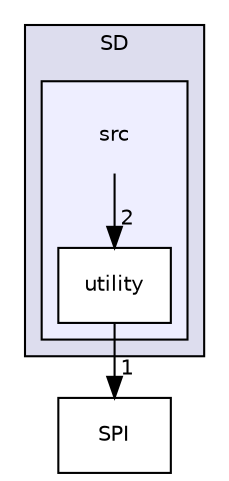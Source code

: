 digraph "Arduino/Libraries/SD/src" {
  compound=true
  node [ fontsize="10", fontname="Helvetica"];
  edge [ labelfontsize="10", labelfontname="Helvetica"];
  subgraph clusterdir_32a37927bcd052f6be5bb7b255305081 {
    graph [ bgcolor="#ddddee", pencolor="black", label="SD" fontname="Helvetica", fontsize="10", URL="dir_32a37927bcd052f6be5bb7b255305081.html"]
  subgraph clusterdir_43f50f74b87b3ecfbdd6c3a4f79e3d45 {
    graph [ bgcolor="#eeeeff", pencolor="black", label="" URL="dir_43f50f74b87b3ecfbdd6c3a4f79e3d45.html"];
    dir_43f50f74b87b3ecfbdd6c3a4f79e3d45 [shape=plaintext label="src"];
    dir_a5d79d57ade7edf0b9c7ff694622de5e [shape=box label="utility" color="black" fillcolor="white" style="filled" URL="dir_a5d79d57ade7edf0b9c7ff694622de5e.html"];
  }
  }
  dir_6d0df9b42be73f9bd3e8c964ce36df30 [shape=box label="SPI" URL="dir_6d0df9b42be73f9bd3e8c964ce36df30.html"];
  dir_43f50f74b87b3ecfbdd6c3a4f79e3d45->dir_a5d79d57ade7edf0b9c7ff694622de5e [headlabel="2", labeldistance=1.5 headhref="dir_000028_000029.html"];
  dir_a5d79d57ade7edf0b9c7ff694622de5e->dir_6d0df9b42be73f9bd3e8c964ce36df30 [headlabel="1", labeldistance=1.5 headhref="dir_000029_000030.html"];
}

